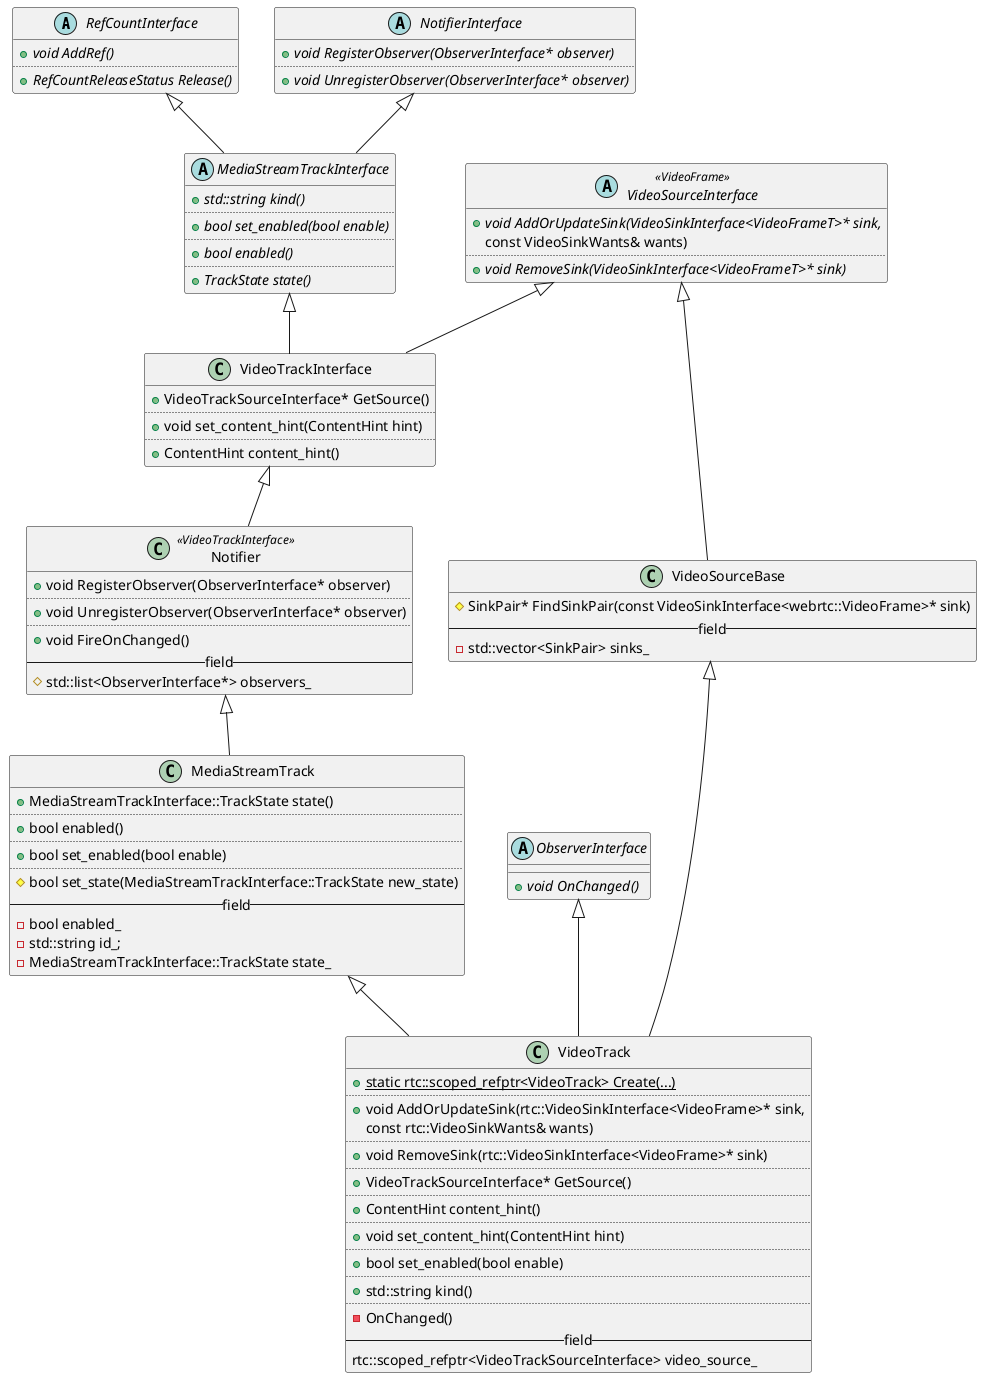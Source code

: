 @startuml Android-Native-VideoTrack
abstract class RefCountInterface {
    + {abstract} void AddRef()
    ..
    + {abstract} RefCountReleaseStatus Release()
}

abstract class NotifierInterface {
    + {abstract} void RegisterObserver(ObserverInterface* observer)
    ..
    + {abstract} void UnregisterObserver(ObserverInterface* observer)
}

abstract class ObserverInterface {
    + {abstract} void OnChanged()
}

abstract class MediaStreamTrackInterface {
    + {abstract} std::string kind()
    ..
    + {abstract} bool set_enabled(bool enable)
    ..
    + {abstract} bool enabled()
    ..
    + {abstract} TrackState state()
}

RefCountInterface <|-- MediaStreamTrackInterface
NotifierInterface <|-- MediaStreamTrackInterface

abstract class VideoSourceInterface<<VideoFrame>> {
    + {abstract} void AddOrUpdateSink(VideoSinkInterface<VideoFrameT>* sink,
    const VideoSinkWants& wants)
    ..
    + {abstract} void RemoveSink(VideoSinkInterface<VideoFrameT>* sink)
}

class VideoTrackInterface {
    + VideoTrackSourceInterface* GetSource()
    ..
    + void set_content_hint(ContentHint hint)
    ..
    + ContentHint content_hint()
}

MediaStreamTrackInterface <|-- VideoTrackInterface
VideoSourceInterface <|-- VideoTrackInterface

class Notifier <<VideoTrackInterface>> {
    + void RegisterObserver(ObserverInterface* observer)
    ..
    + void UnregisterObserver(ObserverInterface* observer)
    ..
    + void FireOnChanged()
    -- field --
    # {field} std::list<ObserverInterface*> observers_
}

class MediaStreamTrack {
    + MediaStreamTrackInterface::TrackState state()
    ..
    + bool enabled()
    ..
    + bool set_enabled(bool enable)
    ..
    # bool set_state(MediaStreamTrackInterface::TrackState new_state)
    --field--
    - {field} bool enabled_
    - {field} std::string id_;
    - {field} MediaStreamTrackInterface::TrackState state_
}
VideoTrackInterface <|-- Notifier
Notifier <|-- MediaStreamTrack

class VideoSourceBase {
    # SinkPair* FindSinkPair(const VideoSinkInterface<webrtc::VideoFrame>* sink)
    --field--
    - {field} std::vector<SinkPair> sinks_
}
VideoSourceInterface <|-- VideoSourceBase

class VideoTrack {
    + {static} static rtc::scoped_refptr<VideoTrack> Create(...)
    ..
    + void AddOrUpdateSink(rtc::VideoSinkInterface<VideoFrame>* sink,
                       const rtc::VideoSinkWants& wants)
    ..
    + void RemoveSink(rtc::VideoSinkInterface<VideoFrame>* sink)
    ..
    + VideoTrackSourceInterface* GetSource()
    ..
    + ContentHint content_hint()
    ..
    + void set_content_hint(ContentHint hint)
    ..
    + bool set_enabled(bool enable)
    ..
    + std::string kind()
    ..
    - OnChanged()
    --field--
    rtc::scoped_refptr<VideoTrackSourceInterface> video_source_
}
MediaStreamTrack <|-- VideoTrack
VideoSourceBase <|-- VideoTrack
ObserverInterface <|-- VideoTrack
@enduml